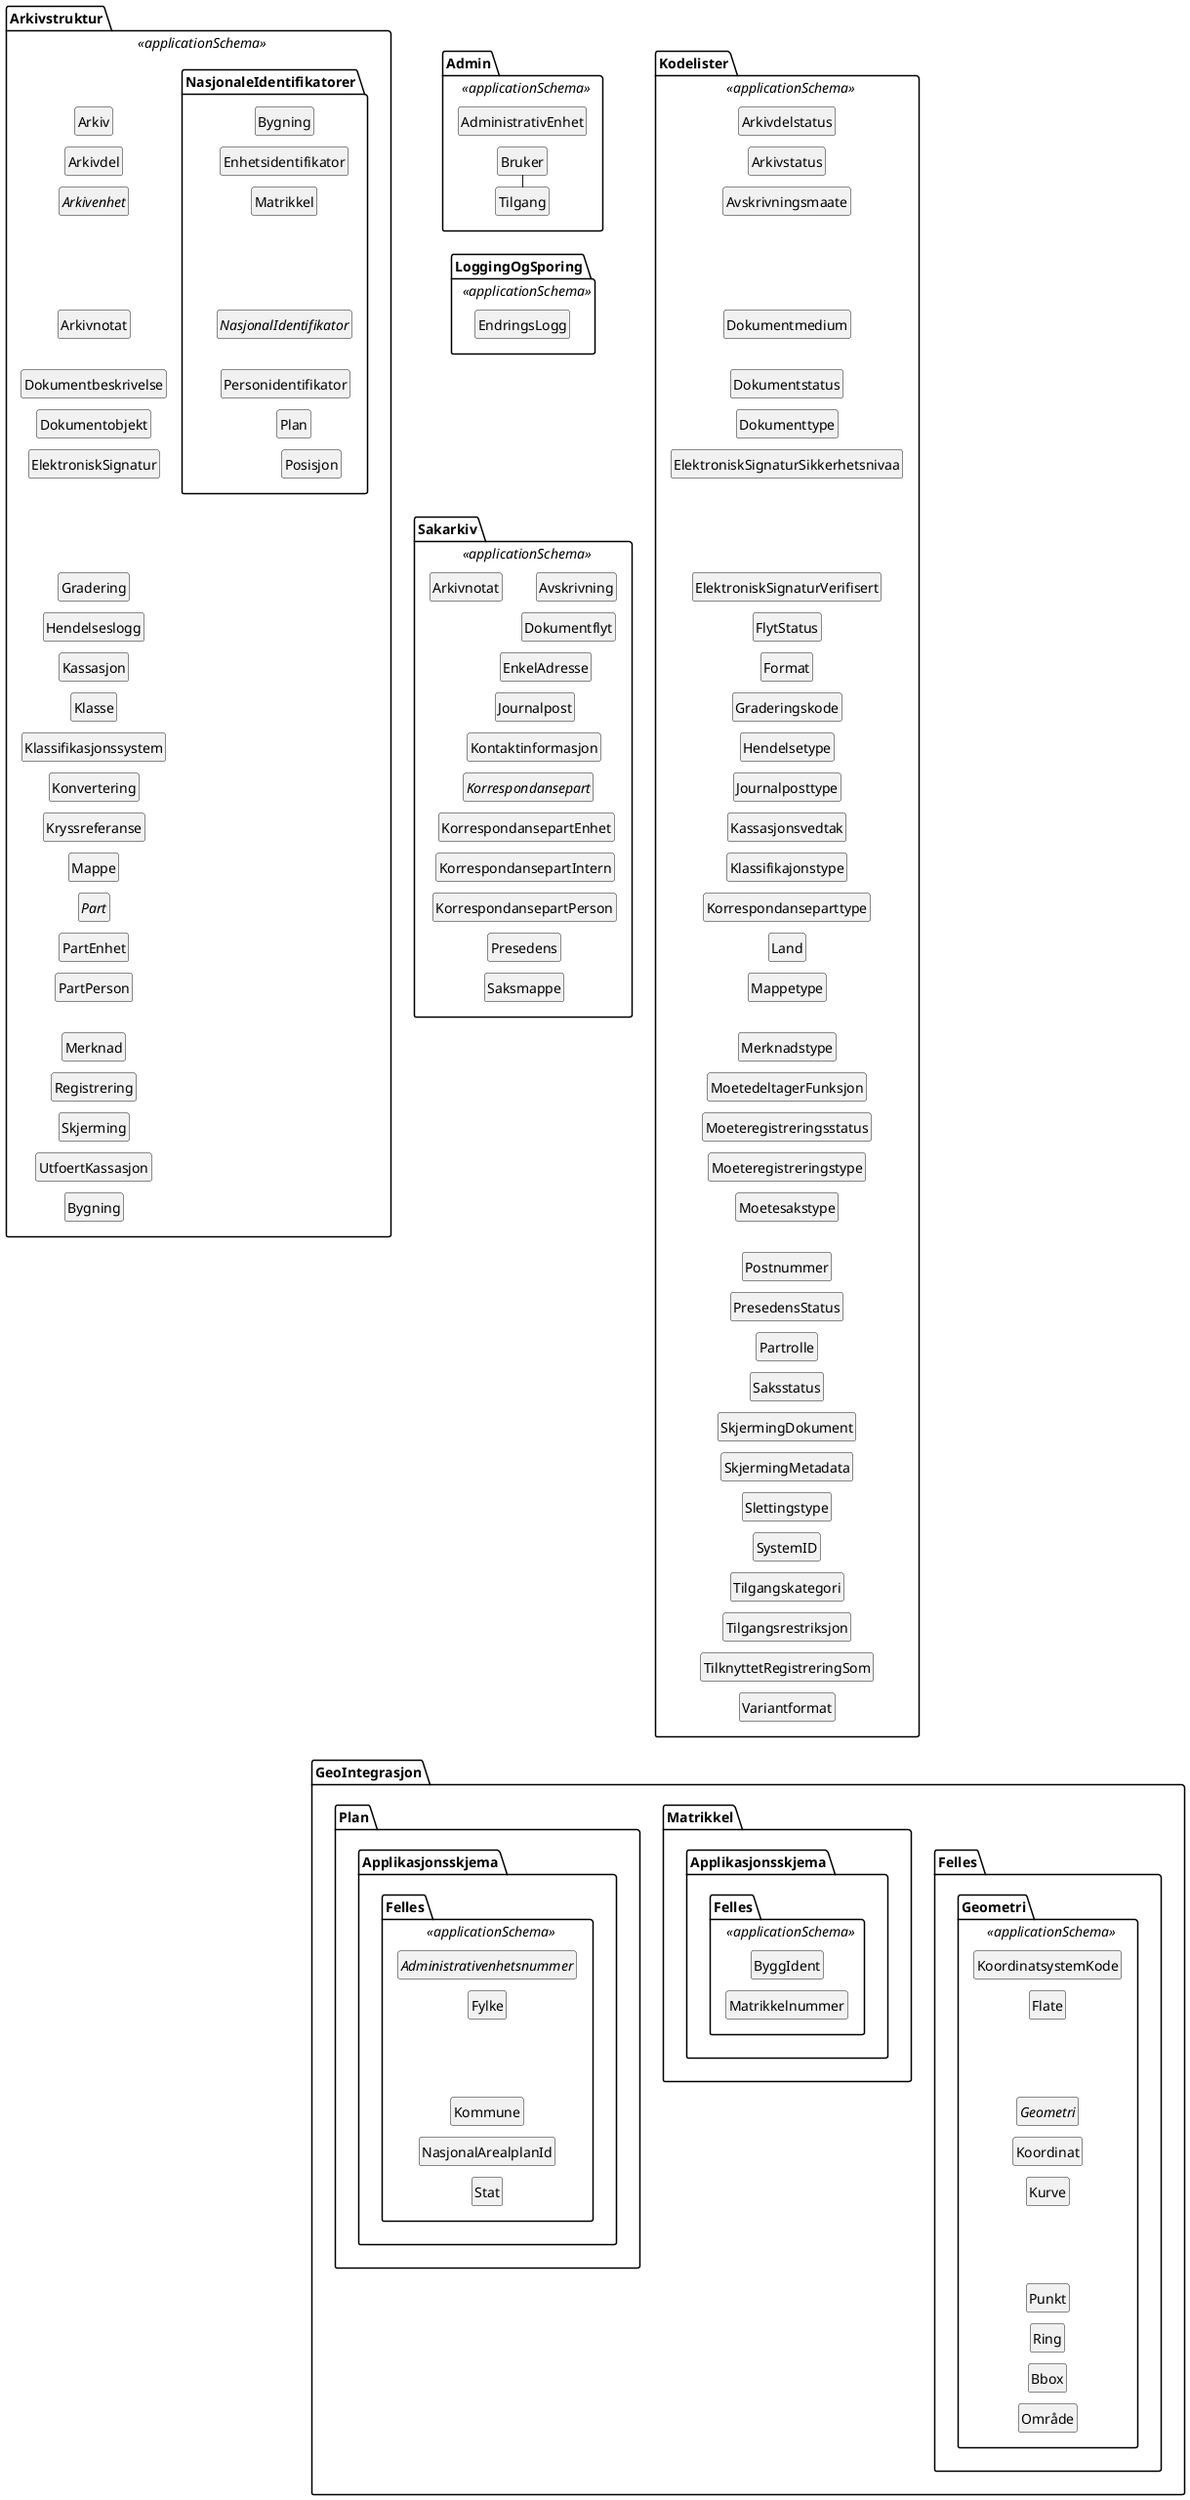 @startuml
hide circle
hide empty members
skinparam ranksep 12

package Arkivstruktur <<applicationSchema>> {
  class Arkiv
  class Arkivdel
  abstract class Arkivenhet
  class Dokumentbeskrivelse
  class Dokumentobjekt
  class ElektroniskSignatur
  class Gradering
  class Hendelseslogg
  class Kassasjon
  class Klasse
  class Klassifikasjonssystem
  class Konvertering
  class Kryssreferanse
  class Mappe
  abstract class Part
  class PartEnhet
  class PartPerson
  class Merknad
  class Registrering
  class Skjerming
  class UtfoertKassasjon

  Arkiv -[hidden]- Arkivdel
  Arkivdel -[hidden]- Arkivenhet
  Arkivenhet -[hidden]- Arkivnotat
  Arkivnotat -[hidden]- Dokumentbeskrivelse
  Dokumentbeskrivelse -[hidden]-  Dokumentobjekt
  Dokumentobjekt -[hidden]-  ElektroniskSignatur
  ElektroniskSignatur -[hidden]-  Gradering
  Gradering -[hidden]-  Hendelseslogg
  Hendelseslogg -[hidden]-  Kassasjon
  Kassasjon -[hidden]-  Klasse
  Klasse -[hidden]-  Klassifikasjonssystem
  Klassifikasjonssystem -[hidden]-  Konvertering
  Konvertering -[hidden]-  Kryssreferanse
  Kryssreferanse -[hidden]-  Mappe
  Mappe -[hidden]- Part
  Part -[hidden]- PartEnhet
  PartEnhet -[hidden]- PartPerson
  PartPerson -[hidden]- Merknad
  Merknad -[hidden]-  Registrering
  Registrering -[hidden]-  Skjerming
  Skjerming -[hidden]-  UtfoertKassasjon
  UtfoertKassasjon -[hidden]- Bygning

  package NasjonaleIdentifikatorer {
    class Bygning
    class Enhetsidentifikator
    class Matrikkel
    abstract class NasjonalIdentifikator
    class Personidentifikator
    class Plan
    class Posisjon

    Bygning -[hidden]- Enhetsidentifikator
    Enhetsidentifikator -[hidden]- Matrikkel
    Matrikkel -[hidden]- NasjonalIdentifikator
    NasjonalIdentifikator -[hidden]- Personidentifikator
    Personidentifikator -[hidden]- Plan
    Plan -[hidden]- Posisjon
  }
}
package Sakarkiv <<applicationSchema>> {
  class Avskrivning
  class Dokumentflyt
  class EnkelAdresse
  class Arkivnotat
  class Journalpost
  class Kontaktinformasjon
  abstract class Korrespondansepart
  class KorrespondansepartEnhet
  class KorrespondansepartIntern
  class KorrespondansepartPerson
  class Presedens
  class Saksmappe

  Posisjon -[hidden]- Avskrivning
  Avskrivning -[hidden]- Dokumentflyt
  Dokumentflyt -[hidden]- EnkelAdresse
  EnkelAdresse -[hidden]- Journalpost
  Journalpost -[hidden]- Kontaktinformasjon
  Kontaktinformasjon -[hidden]- Korrespondansepart
  Korrespondansepart -[hidden]- KorrespondansepartEnhet
  KorrespondansepartEnhet -[hidden]- KorrespondansepartIntern
  KorrespondansepartIntern -[hidden]- KorrespondansepartPerson
  KorrespondansepartPerson -[hidden]- Presedens
  Presedens -[hidden]- Saksmappe
}
package Admin <<applicationSchema>> {
  class AdministrativEnhet
  class Bruker
  class Tilgang

  AdministrativEnhet -[hidden]- Bruker
  Bruker --Tilgang
}
package LoggingOgSporing <<applicationSchema>> {
  class EndringsLogg

  Tilgang -[hidden]- EndringsLogg
}
package Kodelister <<applicationSchema>> {
  class Arkivdelstatus
  class Arkivstatus
  class Avskrivningsmaate
  class Dokumentmedium
  class Dokumentstatus
  class Dokumenttype
  class ElektroniskSignaturSikkerhetsnivaa
  class ElektroniskSignaturVerifisert
  class FlytStatus
  class Format
  class Graderingskode
  class Hendelsetype
  class Journalposttype
  class Kassasjonsvedtak
  class Klassifikajonstype
  class Korrespondanseparttype
  class Land
  class Mappetype
  class Merknadstype
  class MoetedeltagerFunksjon
  class Moeteregistreringsstatus
  class Moeteregistreringstype
  class Moetesakstype
  class Postnummer
  class PresedensStatus
  class Partrolle
  class Saksstatus
  class SkjermingDokument
  class SkjermingMetadata
  class Slettingstype
  class SystemID
  class Tilgangskategori
  class Tilgangsrestriksjon
  class TilknyttetRegistreringSom
  class Variantformat

  Arkivdelstatus -[hidden]- Arkivstatus
  Arkivstatus -[hidden]- Avskrivningsmaate
  Avskrivningsmaate -[hidden]- Dokumentmedium
  Dokumentmedium -[hidden]- Dokumentstatus
  Dokumentstatus -[hidden]- Dokumenttype
  Dokumenttype -[hidden]- ElektroniskSignaturSikkerhetsnivaa
  ElektroniskSignaturSikkerhetsnivaa -[hidden]- ElektroniskSignaturVerifisert
  ElektroniskSignaturVerifisert -[hidden]- FlytStatus
  FlytStatus -[hidden]- Format
  Format -[hidden]- Graderingskode
  Graderingskode -[hidden]- Hendelsetype
  Hendelsetype -[hidden]- Journalposttype
  Journalposttype -[hidden]- Kassasjonsvedtak
  Kassasjonsvedtak -[hidden]- Klassifikajonstype
  Klassifikajonstype -[hidden]- Korrespondanseparttype
  Korrespondanseparttype -[hidden]- Land
  Land -[hidden]- Mappetype
  Mappetype -[hidden]- Merknadstype
  Merknadstype -[hidden]- MoetedeltagerFunksjon
  MoetedeltagerFunksjon -[hidden]- Moeteregistreringsstatus
  Moeteregistreringsstatus -[hidden]- Moeteregistreringstype
  Moeteregistreringstype -[hidden]- Moetesakstype
  Moetesakstype -[hidden]- Postnummer
  Postnummer -[hidden]- PresedensStatus
  PresedensStatus -[hidden]- Partrolle
  Partrolle -[hidden]- Saksstatus
  Saksstatus -[hidden]- SkjermingDokument
  SkjermingDokument -[hidden]- SkjermingMetadata
  SkjermingMetadata -[hidden]- Slettingstype
  Slettingstype -[hidden]- SystemID
  SystemID -[hidden]- Tilgangskategori
  Tilgangskategori -[hidden]- Tilgangsrestriksjon
  Tilgangsrestriksjon -[hidden]- TilknyttetRegistreringSom
  TilknyttetRegistreringSom -[hidden]- Variantformat
}
package GeoIntegrasjon {

  package Felles.Geometri <<applicationSchema>> {
    class KoordinatsystemKode
    class Flate
    abstract class Geometri
    class Koordinat
    class Kurve
    class Punkt
    class Ring
    class Bbox
    class Område

    KoordinatsystemKode -[hidden]- Flate
    Flate -[hidden]- Geometri
    Geometri -[hidden]- Koordinat
    Koordinat -[hidden]- Kurve
    Kurve -[hidden]- Punkt
    Punkt -[hidden]- Ring
    Ring -[hidden]- Bbox
    Bbox -[hidden]- Område
  }

  package Matrikkel.Applikasjonsskjema.Felles <<applicationSchema>> {
    class ByggIdent
    class Matrikkelnummer

    ByggIdent -[hidden]- Matrikkelnummer
  }

  package Plan.Applikasjonsskjema.Felles <<applicationSchema>> {
    abstract class Administrativenhetsnummer
    class Fylke
    class Kommune
    class NasjonalArealplanId
    class Stat

    Administrativenhetsnummer -[hidden]- Fylke
    Fylke -[hidden]- Kommune
    Kommune -[hidden]- NasjonalArealplanId
    NasjonalArealplanId -[hidden]- Stat
  }

  Variantformat -[hidden]- KoordinatsystemKode
  Variantformat -[hidden]- ByggIdent
  Variantformat -[hidden]- Administrativenhetsnummer
}
@enduml

